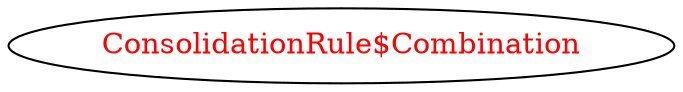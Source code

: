digraph dependencyGraph {
 concentrate=true;
 ranksep="2.0";
 rankdir="LR"; 
 splines="ortho";
"ConsolidationRule$Combination" [fontcolor="red"];
}